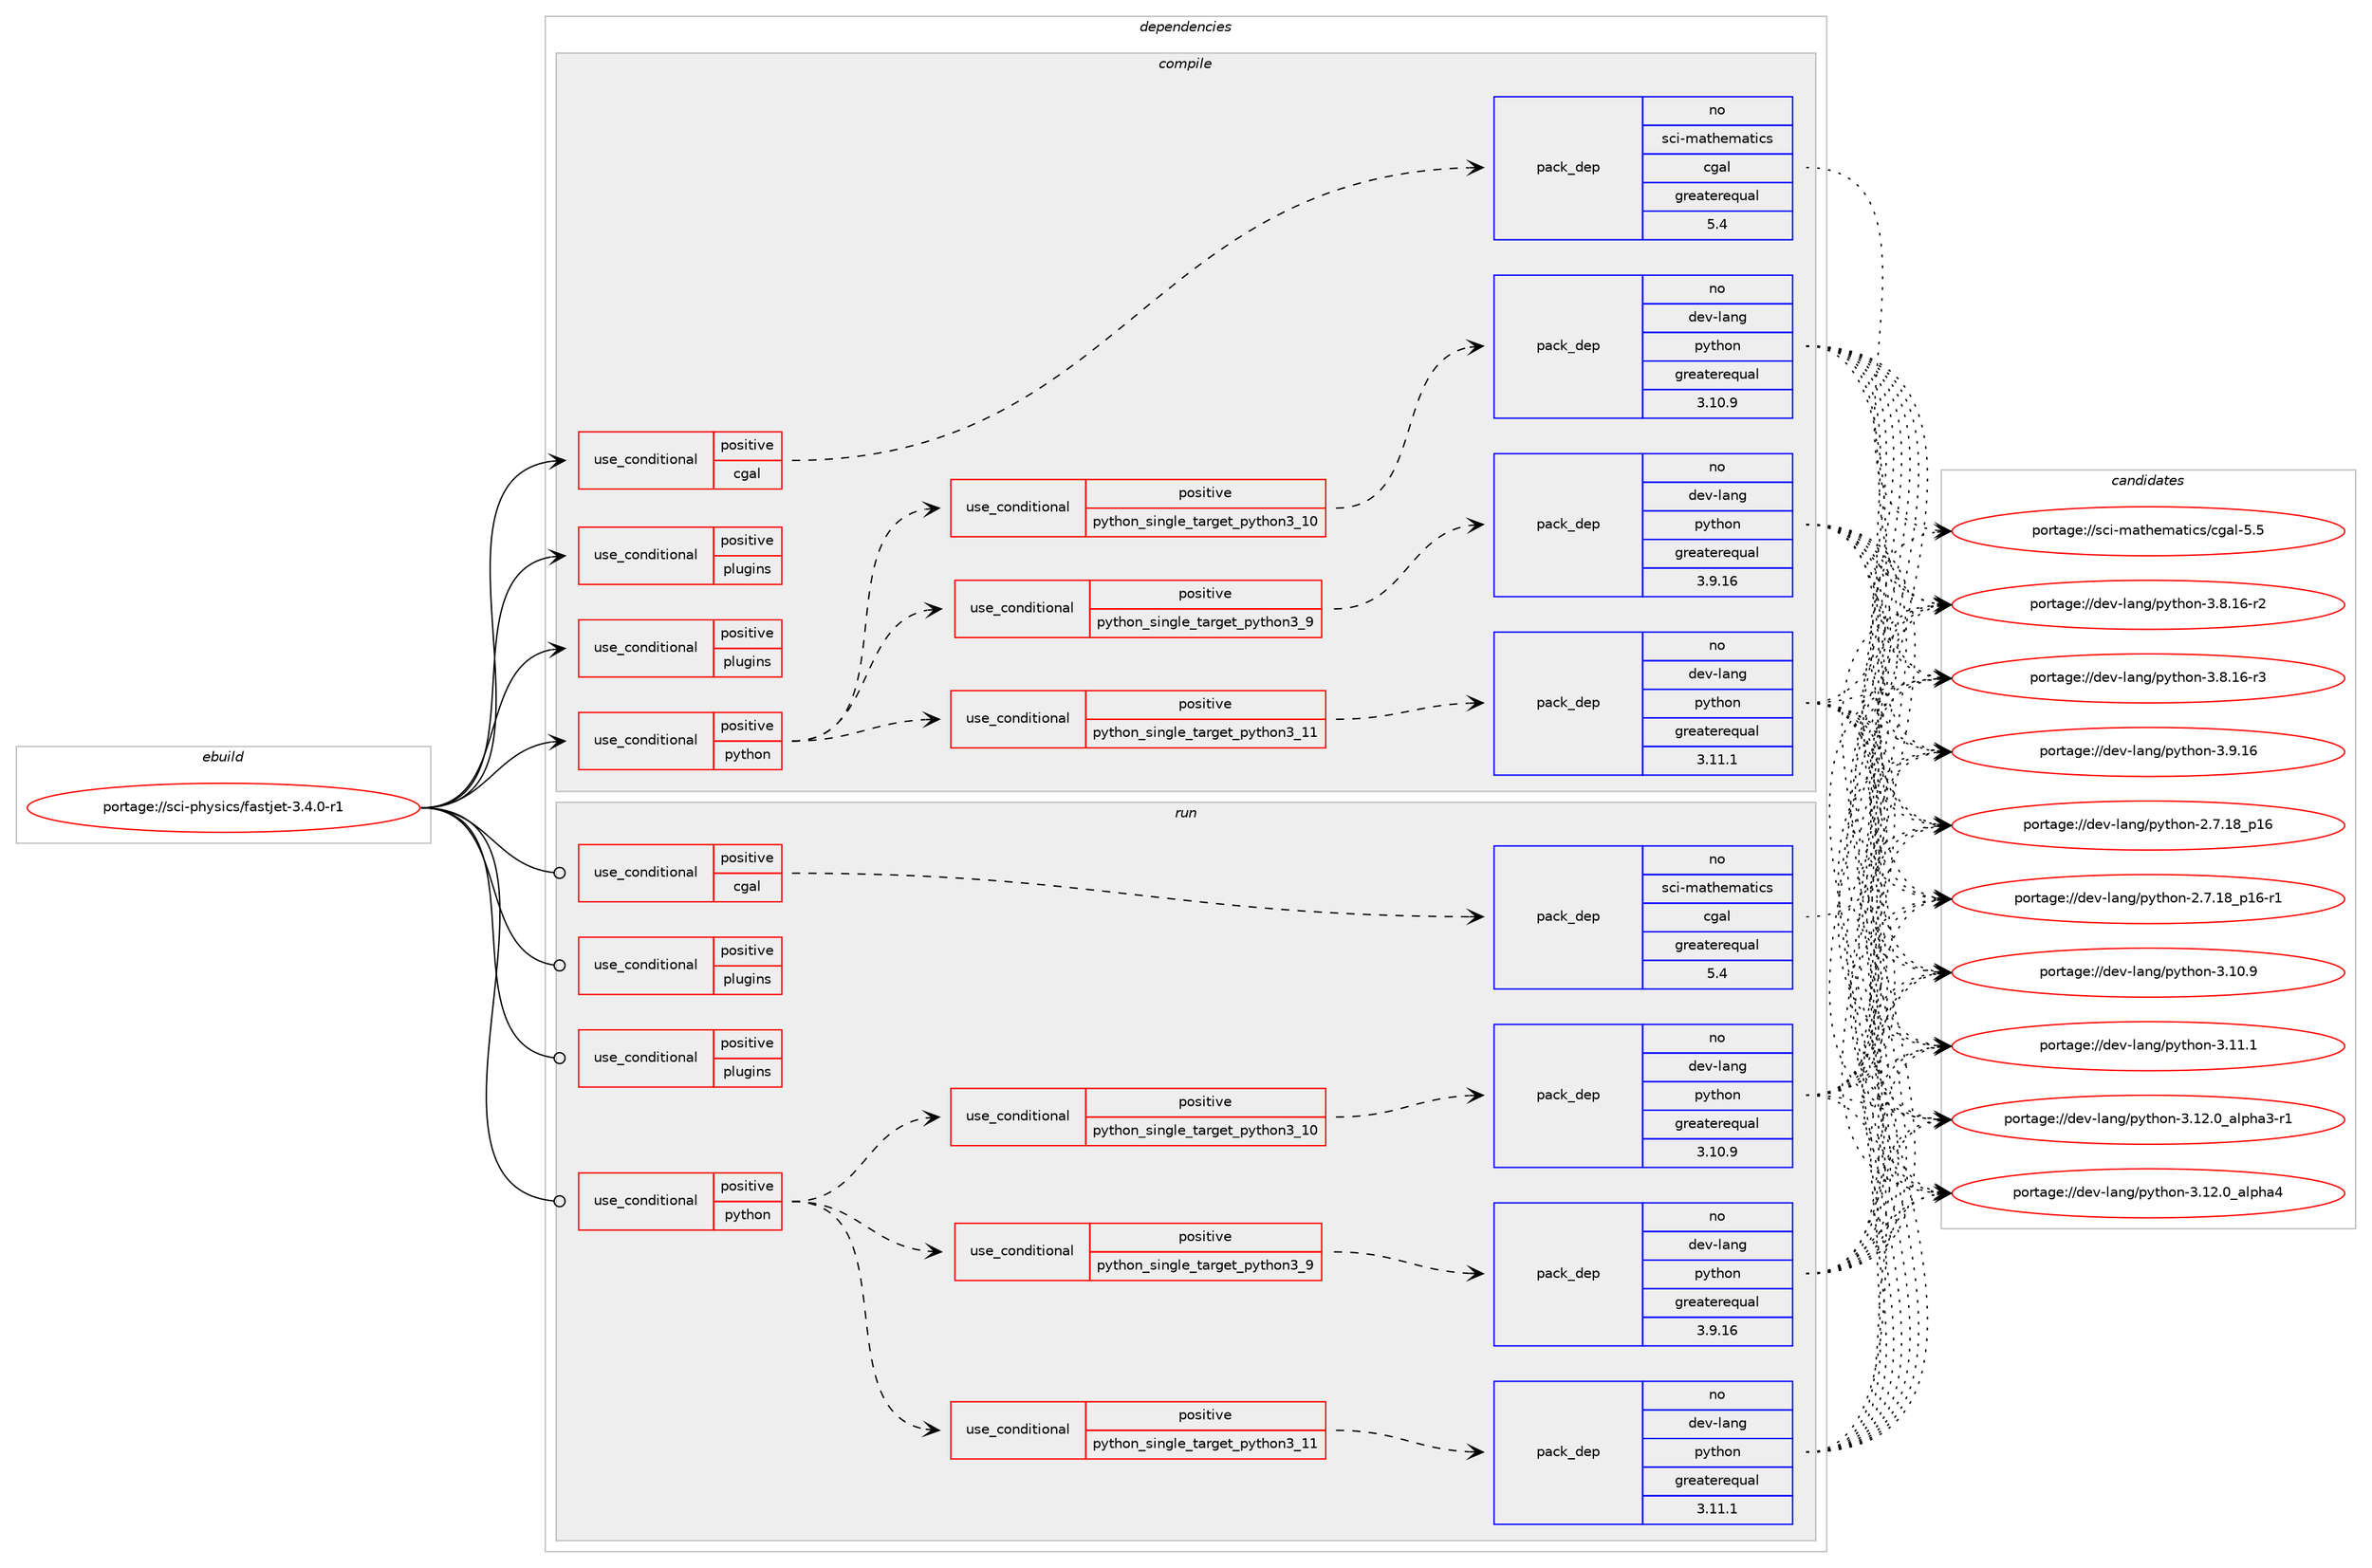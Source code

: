 digraph prolog {

# *************
# Graph options
# *************

newrank=true;
concentrate=true;
compound=true;
graph [rankdir=LR,fontname=Helvetica,fontsize=10,ranksep=1.5];#, ranksep=2.5, nodesep=0.2];
edge  [arrowhead=vee];
node  [fontname=Helvetica,fontsize=10];

# **********
# The ebuild
# **********

subgraph cluster_leftcol {
color=gray;
rank=same;
label=<<i>ebuild</i>>;
id [label="portage://sci-physics/fastjet-3.4.0-r1", color=red, width=4, href="../sci-physics/fastjet-3.4.0-r1.svg"];
}

# ****************
# The dependencies
# ****************

subgraph cluster_midcol {
color=gray;
label=<<i>dependencies</i>>;
subgraph cluster_compile {
fillcolor="#eeeeee";
style=filled;
label=<<i>compile</i>>;
subgraph cond2805 {
dependency4266 [label=<<TABLE BORDER="0" CELLBORDER="1" CELLSPACING="0" CELLPADDING="4"><TR><TD ROWSPAN="3" CELLPADDING="10">use_conditional</TD></TR><TR><TD>positive</TD></TR><TR><TD>cgal</TD></TR></TABLE>>, shape=none, color=red];
subgraph pack1415 {
dependency4267 [label=<<TABLE BORDER="0" CELLBORDER="1" CELLSPACING="0" CELLPADDING="4" WIDTH="220"><TR><TD ROWSPAN="6" CELLPADDING="30">pack_dep</TD></TR><TR><TD WIDTH="110">no</TD></TR><TR><TD>sci-mathematics</TD></TR><TR><TD>cgal</TD></TR><TR><TD>greaterequal</TD></TR><TR><TD>5.4</TD></TR></TABLE>>, shape=none, color=blue];
}
dependency4266:e -> dependency4267:w [weight=20,style="dashed",arrowhead="vee"];
}
id:e -> dependency4266:w [weight=20,style="solid",arrowhead="vee"];
subgraph cond2806 {
dependency4268 [label=<<TABLE BORDER="0" CELLBORDER="1" CELLSPACING="0" CELLPADDING="4"><TR><TD ROWSPAN="3" CELLPADDING="10">use_conditional</TD></TR><TR><TD>positive</TD></TR><TR><TD>plugins</TD></TR></TABLE>>, shape=none, color=red];
# *** BEGIN UNKNOWN DEPENDENCY TYPE (TODO) ***
# dependency4268 -> package_dependency(portage://sci-physics/fastjet-3.4.0-r1,install,no,sci-physics,siscone,none,[,,],any_same_slot,[])
# *** END UNKNOWN DEPENDENCY TYPE (TODO) ***

}
id:e -> dependency4268:w [weight=20,style="solid",arrowhead="vee"];
subgraph cond2807 {
dependency4269 [label=<<TABLE BORDER="0" CELLBORDER="1" CELLSPACING="0" CELLPADDING="4"><TR><TD ROWSPAN="3" CELLPADDING="10">use_conditional</TD></TR><TR><TD>positive</TD></TR><TR><TD>plugins</TD></TR></TABLE>>, shape=none, color=red];
# *** BEGIN UNKNOWN DEPENDENCY TYPE (TODO) ***
# dependency4269 -> package_dependency(portage://sci-physics/fastjet-3.4.0-r1,install,no,virtual,fortran,none,[,,],[],[])
# *** END UNKNOWN DEPENDENCY TYPE (TODO) ***

}
id:e -> dependency4269:w [weight=20,style="solid",arrowhead="vee"];
subgraph cond2808 {
dependency4270 [label=<<TABLE BORDER="0" CELLBORDER="1" CELLSPACING="0" CELLPADDING="4"><TR><TD ROWSPAN="3" CELLPADDING="10">use_conditional</TD></TR><TR><TD>positive</TD></TR><TR><TD>python</TD></TR></TABLE>>, shape=none, color=red];
subgraph cond2809 {
dependency4271 [label=<<TABLE BORDER="0" CELLBORDER="1" CELLSPACING="0" CELLPADDING="4"><TR><TD ROWSPAN="3" CELLPADDING="10">use_conditional</TD></TR><TR><TD>positive</TD></TR><TR><TD>python_single_target_python3_9</TD></TR></TABLE>>, shape=none, color=red];
subgraph pack1416 {
dependency4272 [label=<<TABLE BORDER="0" CELLBORDER="1" CELLSPACING="0" CELLPADDING="4" WIDTH="220"><TR><TD ROWSPAN="6" CELLPADDING="30">pack_dep</TD></TR><TR><TD WIDTH="110">no</TD></TR><TR><TD>dev-lang</TD></TR><TR><TD>python</TD></TR><TR><TD>greaterequal</TD></TR><TR><TD>3.9.16</TD></TR></TABLE>>, shape=none, color=blue];
}
dependency4271:e -> dependency4272:w [weight=20,style="dashed",arrowhead="vee"];
}
dependency4270:e -> dependency4271:w [weight=20,style="dashed",arrowhead="vee"];
subgraph cond2810 {
dependency4273 [label=<<TABLE BORDER="0" CELLBORDER="1" CELLSPACING="0" CELLPADDING="4"><TR><TD ROWSPAN="3" CELLPADDING="10">use_conditional</TD></TR><TR><TD>positive</TD></TR><TR><TD>python_single_target_python3_10</TD></TR></TABLE>>, shape=none, color=red];
subgraph pack1417 {
dependency4274 [label=<<TABLE BORDER="0" CELLBORDER="1" CELLSPACING="0" CELLPADDING="4" WIDTH="220"><TR><TD ROWSPAN="6" CELLPADDING="30">pack_dep</TD></TR><TR><TD WIDTH="110">no</TD></TR><TR><TD>dev-lang</TD></TR><TR><TD>python</TD></TR><TR><TD>greaterequal</TD></TR><TR><TD>3.10.9</TD></TR></TABLE>>, shape=none, color=blue];
}
dependency4273:e -> dependency4274:w [weight=20,style="dashed",arrowhead="vee"];
}
dependency4270:e -> dependency4273:w [weight=20,style="dashed",arrowhead="vee"];
subgraph cond2811 {
dependency4275 [label=<<TABLE BORDER="0" CELLBORDER="1" CELLSPACING="0" CELLPADDING="4"><TR><TD ROWSPAN="3" CELLPADDING="10">use_conditional</TD></TR><TR><TD>positive</TD></TR><TR><TD>python_single_target_python3_11</TD></TR></TABLE>>, shape=none, color=red];
subgraph pack1418 {
dependency4276 [label=<<TABLE BORDER="0" CELLBORDER="1" CELLSPACING="0" CELLPADDING="4" WIDTH="220"><TR><TD ROWSPAN="6" CELLPADDING="30">pack_dep</TD></TR><TR><TD WIDTH="110">no</TD></TR><TR><TD>dev-lang</TD></TR><TR><TD>python</TD></TR><TR><TD>greaterequal</TD></TR><TR><TD>3.11.1</TD></TR></TABLE>>, shape=none, color=blue];
}
dependency4275:e -> dependency4276:w [weight=20,style="dashed",arrowhead="vee"];
}
dependency4270:e -> dependency4275:w [weight=20,style="dashed",arrowhead="vee"];
}
id:e -> dependency4270:w [weight=20,style="solid",arrowhead="vee"];
}
subgraph cluster_compileandrun {
fillcolor="#eeeeee";
style=filled;
label=<<i>compile and run</i>>;
}
subgraph cluster_run {
fillcolor="#eeeeee";
style=filled;
label=<<i>run</i>>;
subgraph cond2812 {
dependency4277 [label=<<TABLE BORDER="0" CELLBORDER="1" CELLSPACING="0" CELLPADDING="4"><TR><TD ROWSPAN="3" CELLPADDING="10">use_conditional</TD></TR><TR><TD>positive</TD></TR><TR><TD>cgal</TD></TR></TABLE>>, shape=none, color=red];
subgraph pack1419 {
dependency4278 [label=<<TABLE BORDER="0" CELLBORDER="1" CELLSPACING="0" CELLPADDING="4" WIDTH="220"><TR><TD ROWSPAN="6" CELLPADDING="30">pack_dep</TD></TR><TR><TD WIDTH="110">no</TD></TR><TR><TD>sci-mathematics</TD></TR><TR><TD>cgal</TD></TR><TR><TD>greaterequal</TD></TR><TR><TD>5.4</TD></TR></TABLE>>, shape=none, color=blue];
}
dependency4277:e -> dependency4278:w [weight=20,style="dashed",arrowhead="vee"];
}
id:e -> dependency4277:w [weight=20,style="solid",arrowhead="odot"];
subgraph cond2813 {
dependency4279 [label=<<TABLE BORDER="0" CELLBORDER="1" CELLSPACING="0" CELLPADDING="4"><TR><TD ROWSPAN="3" CELLPADDING="10">use_conditional</TD></TR><TR><TD>positive</TD></TR><TR><TD>plugins</TD></TR></TABLE>>, shape=none, color=red];
# *** BEGIN UNKNOWN DEPENDENCY TYPE (TODO) ***
# dependency4279 -> package_dependency(portage://sci-physics/fastjet-3.4.0-r1,run,no,sci-physics,siscone,none,[,,],any_same_slot,[])
# *** END UNKNOWN DEPENDENCY TYPE (TODO) ***

}
id:e -> dependency4279:w [weight=20,style="solid",arrowhead="odot"];
subgraph cond2814 {
dependency4280 [label=<<TABLE BORDER="0" CELLBORDER="1" CELLSPACING="0" CELLPADDING="4"><TR><TD ROWSPAN="3" CELLPADDING="10">use_conditional</TD></TR><TR><TD>positive</TD></TR><TR><TD>plugins</TD></TR></TABLE>>, shape=none, color=red];
# *** BEGIN UNKNOWN DEPENDENCY TYPE (TODO) ***
# dependency4280 -> package_dependency(portage://sci-physics/fastjet-3.4.0-r1,run,no,virtual,fortran,none,[,,],[],[])
# *** END UNKNOWN DEPENDENCY TYPE (TODO) ***

}
id:e -> dependency4280:w [weight=20,style="solid",arrowhead="odot"];
subgraph cond2815 {
dependency4281 [label=<<TABLE BORDER="0" CELLBORDER="1" CELLSPACING="0" CELLPADDING="4"><TR><TD ROWSPAN="3" CELLPADDING="10">use_conditional</TD></TR><TR><TD>positive</TD></TR><TR><TD>python</TD></TR></TABLE>>, shape=none, color=red];
subgraph cond2816 {
dependency4282 [label=<<TABLE BORDER="0" CELLBORDER="1" CELLSPACING="0" CELLPADDING="4"><TR><TD ROWSPAN="3" CELLPADDING="10">use_conditional</TD></TR><TR><TD>positive</TD></TR><TR><TD>python_single_target_python3_9</TD></TR></TABLE>>, shape=none, color=red];
subgraph pack1420 {
dependency4283 [label=<<TABLE BORDER="0" CELLBORDER="1" CELLSPACING="0" CELLPADDING="4" WIDTH="220"><TR><TD ROWSPAN="6" CELLPADDING="30">pack_dep</TD></TR><TR><TD WIDTH="110">no</TD></TR><TR><TD>dev-lang</TD></TR><TR><TD>python</TD></TR><TR><TD>greaterequal</TD></TR><TR><TD>3.9.16</TD></TR></TABLE>>, shape=none, color=blue];
}
dependency4282:e -> dependency4283:w [weight=20,style="dashed",arrowhead="vee"];
}
dependency4281:e -> dependency4282:w [weight=20,style="dashed",arrowhead="vee"];
subgraph cond2817 {
dependency4284 [label=<<TABLE BORDER="0" CELLBORDER="1" CELLSPACING="0" CELLPADDING="4"><TR><TD ROWSPAN="3" CELLPADDING="10">use_conditional</TD></TR><TR><TD>positive</TD></TR><TR><TD>python_single_target_python3_10</TD></TR></TABLE>>, shape=none, color=red];
subgraph pack1421 {
dependency4285 [label=<<TABLE BORDER="0" CELLBORDER="1" CELLSPACING="0" CELLPADDING="4" WIDTH="220"><TR><TD ROWSPAN="6" CELLPADDING="30">pack_dep</TD></TR><TR><TD WIDTH="110">no</TD></TR><TR><TD>dev-lang</TD></TR><TR><TD>python</TD></TR><TR><TD>greaterequal</TD></TR><TR><TD>3.10.9</TD></TR></TABLE>>, shape=none, color=blue];
}
dependency4284:e -> dependency4285:w [weight=20,style="dashed",arrowhead="vee"];
}
dependency4281:e -> dependency4284:w [weight=20,style="dashed",arrowhead="vee"];
subgraph cond2818 {
dependency4286 [label=<<TABLE BORDER="0" CELLBORDER="1" CELLSPACING="0" CELLPADDING="4"><TR><TD ROWSPAN="3" CELLPADDING="10">use_conditional</TD></TR><TR><TD>positive</TD></TR><TR><TD>python_single_target_python3_11</TD></TR></TABLE>>, shape=none, color=red];
subgraph pack1422 {
dependency4287 [label=<<TABLE BORDER="0" CELLBORDER="1" CELLSPACING="0" CELLPADDING="4" WIDTH="220"><TR><TD ROWSPAN="6" CELLPADDING="30">pack_dep</TD></TR><TR><TD WIDTH="110">no</TD></TR><TR><TD>dev-lang</TD></TR><TR><TD>python</TD></TR><TR><TD>greaterequal</TD></TR><TR><TD>3.11.1</TD></TR></TABLE>>, shape=none, color=blue];
}
dependency4286:e -> dependency4287:w [weight=20,style="dashed",arrowhead="vee"];
}
dependency4281:e -> dependency4286:w [weight=20,style="dashed",arrowhead="vee"];
}
id:e -> dependency4281:w [weight=20,style="solid",arrowhead="odot"];
}
}

# **************
# The candidates
# **************

subgraph cluster_choices {
rank=same;
color=gray;
label=<<i>candidates</i>>;

subgraph choice1415 {
color=black;
nodesep=1;
choice115991054510997116104101109971161059911547991039710845534653 [label="portage://sci-mathematics/cgal-5.5", color=red, width=4,href="../sci-mathematics/cgal-5.5.svg"];
dependency4267:e -> choice115991054510997116104101109971161059911547991039710845534653:w [style=dotted,weight="100"];
}
subgraph choice1416 {
color=black;
nodesep=1;
choice10010111845108971101034711212111610411111045504655464956951124954 [label="portage://dev-lang/python-2.7.18_p16", color=red, width=4,href="../dev-lang/python-2.7.18_p16.svg"];
choice100101118451089711010347112121116104111110455046554649569511249544511449 [label="portage://dev-lang/python-2.7.18_p16-r1", color=red, width=4,href="../dev-lang/python-2.7.18_p16-r1.svg"];
choice10010111845108971101034711212111610411111045514649484657 [label="portage://dev-lang/python-3.10.9", color=red, width=4,href="../dev-lang/python-3.10.9.svg"];
choice10010111845108971101034711212111610411111045514649494649 [label="portage://dev-lang/python-3.11.1", color=red, width=4,href="../dev-lang/python-3.11.1.svg"];
choice10010111845108971101034711212111610411111045514649504648959710811210497514511449 [label="portage://dev-lang/python-3.12.0_alpha3-r1", color=red, width=4,href="../dev-lang/python-3.12.0_alpha3-r1.svg"];
choice1001011184510897110103471121211161041111104551464950464895971081121049752 [label="portage://dev-lang/python-3.12.0_alpha4", color=red, width=4,href="../dev-lang/python-3.12.0_alpha4.svg"];
choice100101118451089711010347112121116104111110455146564649544511450 [label="portage://dev-lang/python-3.8.16-r2", color=red, width=4,href="../dev-lang/python-3.8.16-r2.svg"];
choice100101118451089711010347112121116104111110455146564649544511451 [label="portage://dev-lang/python-3.8.16-r3", color=red, width=4,href="../dev-lang/python-3.8.16-r3.svg"];
choice10010111845108971101034711212111610411111045514657464954 [label="portage://dev-lang/python-3.9.16", color=red, width=4,href="../dev-lang/python-3.9.16.svg"];
dependency4272:e -> choice10010111845108971101034711212111610411111045504655464956951124954:w [style=dotted,weight="100"];
dependency4272:e -> choice100101118451089711010347112121116104111110455046554649569511249544511449:w [style=dotted,weight="100"];
dependency4272:e -> choice10010111845108971101034711212111610411111045514649484657:w [style=dotted,weight="100"];
dependency4272:e -> choice10010111845108971101034711212111610411111045514649494649:w [style=dotted,weight="100"];
dependency4272:e -> choice10010111845108971101034711212111610411111045514649504648959710811210497514511449:w [style=dotted,weight="100"];
dependency4272:e -> choice1001011184510897110103471121211161041111104551464950464895971081121049752:w [style=dotted,weight="100"];
dependency4272:e -> choice100101118451089711010347112121116104111110455146564649544511450:w [style=dotted,weight="100"];
dependency4272:e -> choice100101118451089711010347112121116104111110455146564649544511451:w [style=dotted,weight="100"];
dependency4272:e -> choice10010111845108971101034711212111610411111045514657464954:w [style=dotted,weight="100"];
}
subgraph choice1417 {
color=black;
nodesep=1;
choice10010111845108971101034711212111610411111045504655464956951124954 [label="portage://dev-lang/python-2.7.18_p16", color=red, width=4,href="../dev-lang/python-2.7.18_p16.svg"];
choice100101118451089711010347112121116104111110455046554649569511249544511449 [label="portage://dev-lang/python-2.7.18_p16-r1", color=red, width=4,href="../dev-lang/python-2.7.18_p16-r1.svg"];
choice10010111845108971101034711212111610411111045514649484657 [label="portage://dev-lang/python-3.10.9", color=red, width=4,href="../dev-lang/python-3.10.9.svg"];
choice10010111845108971101034711212111610411111045514649494649 [label="portage://dev-lang/python-3.11.1", color=red, width=4,href="../dev-lang/python-3.11.1.svg"];
choice10010111845108971101034711212111610411111045514649504648959710811210497514511449 [label="portage://dev-lang/python-3.12.0_alpha3-r1", color=red, width=4,href="../dev-lang/python-3.12.0_alpha3-r1.svg"];
choice1001011184510897110103471121211161041111104551464950464895971081121049752 [label="portage://dev-lang/python-3.12.0_alpha4", color=red, width=4,href="../dev-lang/python-3.12.0_alpha4.svg"];
choice100101118451089711010347112121116104111110455146564649544511450 [label="portage://dev-lang/python-3.8.16-r2", color=red, width=4,href="../dev-lang/python-3.8.16-r2.svg"];
choice100101118451089711010347112121116104111110455146564649544511451 [label="portage://dev-lang/python-3.8.16-r3", color=red, width=4,href="../dev-lang/python-3.8.16-r3.svg"];
choice10010111845108971101034711212111610411111045514657464954 [label="portage://dev-lang/python-3.9.16", color=red, width=4,href="../dev-lang/python-3.9.16.svg"];
dependency4274:e -> choice10010111845108971101034711212111610411111045504655464956951124954:w [style=dotted,weight="100"];
dependency4274:e -> choice100101118451089711010347112121116104111110455046554649569511249544511449:w [style=dotted,weight="100"];
dependency4274:e -> choice10010111845108971101034711212111610411111045514649484657:w [style=dotted,weight="100"];
dependency4274:e -> choice10010111845108971101034711212111610411111045514649494649:w [style=dotted,weight="100"];
dependency4274:e -> choice10010111845108971101034711212111610411111045514649504648959710811210497514511449:w [style=dotted,weight="100"];
dependency4274:e -> choice1001011184510897110103471121211161041111104551464950464895971081121049752:w [style=dotted,weight="100"];
dependency4274:e -> choice100101118451089711010347112121116104111110455146564649544511450:w [style=dotted,weight="100"];
dependency4274:e -> choice100101118451089711010347112121116104111110455146564649544511451:w [style=dotted,weight="100"];
dependency4274:e -> choice10010111845108971101034711212111610411111045514657464954:w [style=dotted,weight="100"];
}
subgraph choice1418 {
color=black;
nodesep=1;
choice10010111845108971101034711212111610411111045504655464956951124954 [label="portage://dev-lang/python-2.7.18_p16", color=red, width=4,href="../dev-lang/python-2.7.18_p16.svg"];
choice100101118451089711010347112121116104111110455046554649569511249544511449 [label="portage://dev-lang/python-2.7.18_p16-r1", color=red, width=4,href="../dev-lang/python-2.7.18_p16-r1.svg"];
choice10010111845108971101034711212111610411111045514649484657 [label="portage://dev-lang/python-3.10.9", color=red, width=4,href="../dev-lang/python-3.10.9.svg"];
choice10010111845108971101034711212111610411111045514649494649 [label="portage://dev-lang/python-3.11.1", color=red, width=4,href="../dev-lang/python-3.11.1.svg"];
choice10010111845108971101034711212111610411111045514649504648959710811210497514511449 [label="portage://dev-lang/python-3.12.0_alpha3-r1", color=red, width=4,href="../dev-lang/python-3.12.0_alpha3-r1.svg"];
choice1001011184510897110103471121211161041111104551464950464895971081121049752 [label="portage://dev-lang/python-3.12.0_alpha4", color=red, width=4,href="../dev-lang/python-3.12.0_alpha4.svg"];
choice100101118451089711010347112121116104111110455146564649544511450 [label="portage://dev-lang/python-3.8.16-r2", color=red, width=4,href="../dev-lang/python-3.8.16-r2.svg"];
choice100101118451089711010347112121116104111110455146564649544511451 [label="portage://dev-lang/python-3.8.16-r3", color=red, width=4,href="../dev-lang/python-3.8.16-r3.svg"];
choice10010111845108971101034711212111610411111045514657464954 [label="portage://dev-lang/python-3.9.16", color=red, width=4,href="../dev-lang/python-3.9.16.svg"];
dependency4276:e -> choice10010111845108971101034711212111610411111045504655464956951124954:w [style=dotted,weight="100"];
dependency4276:e -> choice100101118451089711010347112121116104111110455046554649569511249544511449:w [style=dotted,weight="100"];
dependency4276:e -> choice10010111845108971101034711212111610411111045514649484657:w [style=dotted,weight="100"];
dependency4276:e -> choice10010111845108971101034711212111610411111045514649494649:w [style=dotted,weight="100"];
dependency4276:e -> choice10010111845108971101034711212111610411111045514649504648959710811210497514511449:w [style=dotted,weight="100"];
dependency4276:e -> choice1001011184510897110103471121211161041111104551464950464895971081121049752:w [style=dotted,weight="100"];
dependency4276:e -> choice100101118451089711010347112121116104111110455146564649544511450:w [style=dotted,weight="100"];
dependency4276:e -> choice100101118451089711010347112121116104111110455146564649544511451:w [style=dotted,weight="100"];
dependency4276:e -> choice10010111845108971101034711212111610411111045514657464954:w [style=dotted,weight="100"];
}
subgraph choice1419 {
color=black;
nodesep=1;
choice115991054510997116104101109971161059911547991039710845534653 [label="portage://sci-mathematics/cgal-5.5", color=red, width=4,href="../sci-mathematics/cgal-5.5.svg"];
dependency4278:e -> choice115991054510997116104101109971161059911547991039710845534653:w [style=dotted,weight="100"];
}
subgraph choice1420 {
color=black;
nodesep=1;
choice10010111845108971101034711212111610411111045504655464956951124954 [label="portage://dev-lang/python-2.7.18_p16", color=red, width=4,href="../dev-lang/python-2.7.18_p16.svg"];
choice100101118451089711010347112121116104111110455046554649569511249544511449 [label="portage://dev-lang/python-2.7.18_p16-r1", color=red, width=4,href="../dev-lang/python-2.7.18_p16-r1.svg"];
choice10010111845108971101034711212111610411111045514649484657 [label="portage://dev-lang/python-3.10.9", color=red, width=4,href="../dev-lang/python-3.10.9.svg"];
choice10010111845108971101034711212111610411111045514649494649 [label="portage://dev-lang/python-3.11.1", color=red, width=4,href="../dev-lang/python-3.11.1.svg"];
choice10010111845108971101034711212111610411111045514649504648959710811210497514511449 [label="portage://dev-lang/python-3.12.0_alpha3-r1", color=red, width=4,href="../dev-lang/python-3.12.0_alpha3-r1.svg"];
choice1001011184510897110103471121211161041111104551464950464895971081121049752 [label="portage://dev-lang/python-3.12.0_alpha4", color=red, width=4,href="../dev-lang/python-3.12.0_alpha4.svg"];
choice100101118451089711010347112121116104111110455146564649544511450 [label="portage://dev-lang/python-3.8.16-r2", color=red, width=4,href="../dev-lang/python-3.8.16-r2.svg"];
choice100101118451089711010347112121116104111110455146564649544511451 [label="portage://dev-lang/python-3.8.16-r3", color=red, width=4,href="../dev-lang/python-3.8.16-r3.svg"];
choice10010111845108971101034711212111610411111045514657464954 [label="portage://dev-lang/python-3.9.16", color=red, width=4,href="../dev-lang/python-3.9.16.svg"];
dependency4283:e -> choice10010111845108971101034711212111610411111045504655464956951124954:w [style=dotted,weight="100"];
dependency4283:e -> choice100101118451089711010347112121116104111110455046554649569511249544511449:w [style=dotted,weight="100"];
dependency4283:e -> choice10010111845108971101034711212111610411111045514649484657:w [style=dotted,weight="100"];
dependency4283:e -> choice10010111845108971101034711212111610411111045514649494649:w [style=dotted,weight="100"];
dependency4283:e -> choice10010111845108971101034711212111610411111045514649504648959710811210497514511449:w [style=dotted,weight="100"];
dependency4283:e -> choice1001011184510897110103471121211161041111104551464950464895971081121049752:w [style=dotted,weight="100"];
dependency4283:e -> choice100101118451089711010347112121116104111110455146564649544511450:w [style=dotted,weight="100"];
dependency4283:e -> choice100101118451089711010347112121116104111110455146564649544511451:w [style=dotted,weight="100"];
dependency4283:e -> choice10010111845108971101034711212111610411111045514657464954:w [style=dotted,weight="100"];
}
subgraph choice1421 {
color=black;
nodesep=1;
choice10010111845108971101034711212111610411111045504655464956951124954 [label="portage://dev-lang/python-2.7.18_p16", color=red, width=4,href="../dev-lang/python-2.7.18_p16.svg"];
choice100101118451089711010347112121116104111110455046554649569511249544511449 [label="portage://dev-lang/python-2.7.18_p16-r1", color=red, width=4,href="../dev-lang/python-2.7.18_p16-r1.svg"];
choice10010111845108971101034711212111610411111045514649484657 [label="portage://dev-lang/python-3.10.9", color=red, width=4,href="../dev-lang/python-3.10.9.svg"];
choice10010111845108971101034711212111610411111045514649494649 [label="portage://dev-lang/python-3.11.1", color=red, width=4,href="../dev-lang/python-3.11.1.svg"];
choice10010111845108971101034711212111610411111045514649504648959710811210497514511449 [label="portage://dev-lang/python-3.12.0_alpha3-r1", color=red, width=4,href="../dev-lang/python-3.12.0_alpha3-r1.svg"];
choice1001011184510897110103471121211161041111104551464950464895971081121049752 [label="portage://dev-lang/python-3.12.0_alpha4", color=red, width=4,href="../dev-lang/python-3.12.0_alpha4.svg"];
choice100101118451089711010347112121116104111110455146564649544511450 [label="portage://dev-lang/python-3.8.16-r2", color=red, width=4,href="../dev-lang/python-3.8.16-r2.svg"];
choice100101118451089711010347112121116104111110455146564649544511451 [label="portage://dev-lang/python-3.8.16-r3", color=red, width=4,href="../dev-lang/python-3.8.16-r3.svg"];
choice10010111845108971101034711212111610411111045514657464954 [label="portage://dev-lang/python-3.9.16", color=red, width=4,href="../dev-lang/python-3.9.16.svg"];
dependency4285:e -> choice10010111845108971101034711212111610411111045504655464956951124954:w [style=dotted,weight="100"];
dependency4285:e -> choice100101118451089711010347112121116104111110455046554649569511249544511449:w [style=dotted,weight="100"];
dependency4285:e -> choice10010111845108971101034711212111610411111045514649484657:w [style=dotted,weight="100"];
dependency4285:e -> choice10010111845108971101034711212111610411111045514649494649:w [style=dotted,weight="100"];
dependency4285:e -> choice10010111845108971101034711212111610411111045514649504648959710811210497514511449:w [style=dotted,weight="100"];
dependency4285:e -> choice1001011184510897110103471121211161041111104551464950464895971081121049752:w [style=dotted,weight="100"];
dependency4285:e -> choice100101118451089711010347112121116104111110455146564649544511450:w [style=dotted,weight="100"];
dependency4285:e -> choice100101118451089711010347112121116104111110455146564649544511451:w [style=dotted,weight="100"];
dependency4285:e -> choice10010111845108971101034711212111610411111045514657464954:w [style=dotted,weight="100"];
}
subgraph choice1422 {
color=black;
nodesep=1;
choice10010111845108971101034711212111610411111045504655464956951124954 [label="portage://dev-lang/python-2.7.18_p16", color=red, width=4,href="../dev-lang/python-2.7.18_p16.svg"];
choice100101118451089711010347112121116104111110455046554649569511249544511449 [label="portage://dev-lang/python-2.7.18_p16-r1", color=red, width=4,href="../dev-lang/python-2.7.18_p16-r1.svg"];
choice10010111845108971101034711212111610411111045514649484657 [label="portage://dev-lang/python-3.10.9", color=red, width=4,href="../dev-lang/python-3.10.9.svg"];
choice10010111845108971101034711212111610411111045514649494649 [label="portage://dev-lang/python-3.11.1", color=red, width=4,href="../dev-lang/python-3.11.1.svg"];
choice10010111845108971101034711212111610411111045514649504648959710811210497514511449 [label="portage://dev-lang/python-3.12.0_alpha3-r1", color=red, width=4,href="../dev-lang/python-3.12.0_alpha3-r1.svg"];
choice1001011184510897110103471121211161041111104551464950464895971081121049752 [label="portage://dev-lang/python-3.12.0_alpha4", color=red, width=4,href="../dev-lang/python-3.12.0_alpha4.svg"];
choice100101118451089711010347112121116104111110455146564649544511450 [label="portage://dev-lang/python-3.8.16-r2", color=red, width=4,href="../dev-lang/python-3.8.16-r2.svg"];
choice100101118451089711010347112121116104111110455146564649544511451 [label="portage://dev-lang/python-3.8.16-r3", color=red, width=4,href="../dev-lang/python-3.8.16-r3.svg"];
choice10010111845108971101034711212111610411111045514657464954 [label="portage://dev-lang/python-3.9.16", color=red, width=4,href="../dev-lang/python-3.9.16.svg"];
dependency4287:e -> choice10010111845108971101034711212111610411111045504655464956951124954:w [style=dotted,weight="100"];
dependency4287:e -> choice100101118451089711010347112121116104111110455046554649569511249544511449:w [style=dotted,weight="100"];
dependency4287:e -> choice10010111845108971101034711212111610411111045514649484657:w [style=dotted,weight="100"];
dependency4287:e -> choice10010111845108971101034711212111610411111045514649494649:w [style=dotted,weight="100"];
dependency4287:e -> choice10010111845108971101034711212111610411111045514649504648959710811210497514511449:w [style=dotted,weight="100"];
dependency4287:e -> choice1001011184510897110103471121211161041111104551464950464895971081121049752:w [style=dotted,weight="100"];
dependency4287:e -> choice100101118451089711010347112121116104111110455146564649544511450:w [style=dotted,weight="100"];
dependency4287:e -> choice100101118451089711010347112121116104111110455146564649544511451:w [style=dotted,weight="100"];
dependency4287:e -> choice10010111845108971101034711212111610411111045514657464954:w [style=dotted,weight="100"];
}
}

}
